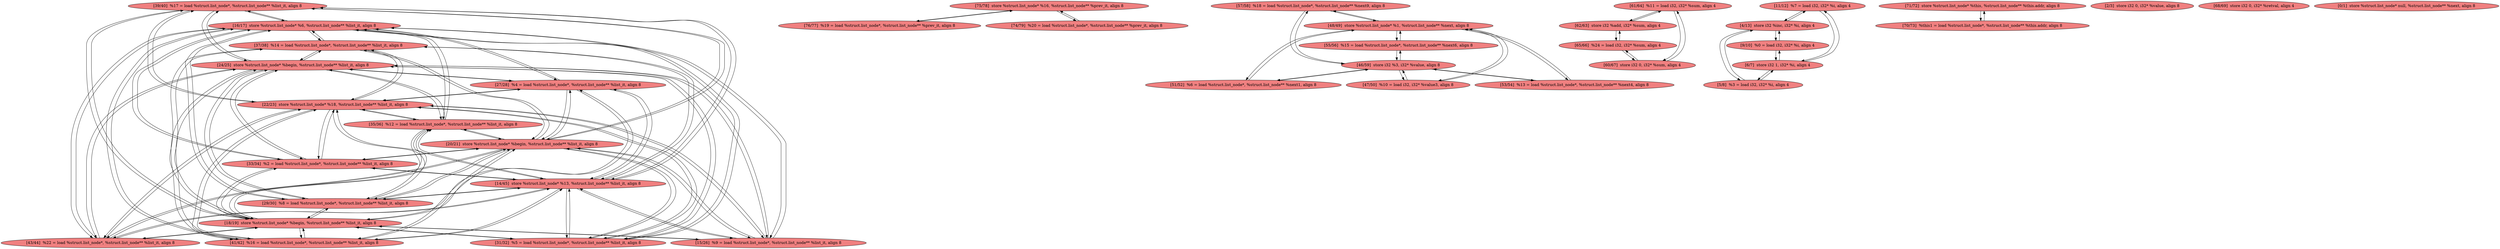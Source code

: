 
digraph G {


node360 [fillcolor=lightcoral,label="[39/40]  %17 = load %struct.list_node*, %struct.list_node** %list_it, align 8",shape=ellipse,style=filled ]
node359 [fillcolor=lightcoral,label="[75/78]  store %struct.list_node* %16, %struct.list_node** %prev_it, align 8",shape=ellipse,style=filled ]
node341 [fillcolor=lightcoral,label="[57/58]  %18 = load %struct.list_node*, %struct.list_node** %next9, align 8",shape=ellipse,style=filled ]
node362 [fillcolor=lightcoral,label="[76/77]  %19 = load %struct.list_node*, %struct.list_node** %prev_it, align 8",shape=ellipse,style=filled ]
node335 [fillcolor=lightcoral,label="[51/52]  %6 = load %struct.list_node*, %struct.list_node** %next1, align 8",shape=ellipse,style=filled ]
node349 [fillcolor=lightcoral,label="[16/17]  store %struct.list_node* %6, %struct.list_node** %list_it, align 8",shape=ellipse,style=filled ]
node334 [fillcolor=lightcoral,label="[18/19]  store %struct.list_node* %begin, %struct.list_node** %list_it, align 8",shape=ellipse,style=filled ]
node332 [fillcolor=lightcoral,label="[61/64]  %11 = load i32, i32* %sum, align 4",shape=ellipse,style=filled ]
node357 [fillcolor=lightcoral,label="[43/44]  %22 = load %struct.list_node*, %struct.list_node** %list_it, align 8",shape=ellipse,style=filled ]
node337 [fillcolor=lightcoral,label="[47/50]  %10 = load i32, i32* %value3, align 8",shape=ellipse,style=filled ]
node333 [fillcolor=lightcoral,label="[11/12]  %7 = load i32, i32* %i, align 4",shape=ellipse,style=filled ]
node345 [fillcolor=lightcoral,label="[15/26]  %9 = load %struct.list_node*, %struct.list_node** %list_it, align 8",shape=ellipse,style=filled ]
node348 [fillcolor=lightcoral,label="[71/72]  store %struct.list_node* %this, %struct.list_node** %this.addr, align 8",shape=ellipse,style=filled ]
node329 [fillcolor=lightcoral,label="[5/8]  %3 = load i32, i32* %i, align 4",shape=ellipse,style=filled ]
node324 [fillcolor=lightcoral,label="[2/3]  store i32 0, i32* %value, align 8",shape=ellipse,style=filled ]
node342 [fillcolor=lightcoral,label="[31/32]  %5 = load %struct.list_node*, %struct.list_node** %list_it, align 8",shape=ellipse,style=filled ]
node346 [fillcolor=lightcoral,label="[9/10]  %0 = load i32, i32* %i, align 4",shape=ellipse,style=filled ]
node338 [fillcolor=lightcoral,label="[68/69]  store i32 0, i32* %retval, align 4",shape=ellipse,style=filled ]
node326 [fillcolor=lightcoral,label="[14/45]  store %struct.list_node* %13, %struct.list_node** %list_it, align 8",shape=ellipse,style=filled ]
node352 [fillcolor=lightcoral,label="[41/42]  %16 = load %struct.list_node*, %struct.list_node** %list_it, align 8",shape=ellipse,style=filled ]
node325 [fillcolor=lightcoral,label="[4/13]  store i32 %inc, i32* %i, align 4",shape=ellipse,style=filled ]
node351 [fillcolor=lightcoral,label="[53/54]  %13 = load %struct.list_node*, %struct.list_node** %next4, align 8",shape=ellipse,style=filled ]
node340 [fillcolor=lightcoral,label="[29/30]  %8 = load %struct.list_node*, %struct.list_node** %list_it, align 8",shape=ellipse,style=filled ]
node355 [fillcolor=lightcoral,label="[55/56]  %15 = load %struct.list_node*, %struct.list_node** %next6, align 8",shape=ellipse,style=filled ]
node336 [fillcolor=lightcoral,label="[48/49]  store %struct.list_node* %1, %struct.list_node** %next, align 8",shape=ellipse,style=filled ]
node323 [fillcolor=lightcoral,label="[0/1]  store %struct.list_node* null, %struct.list_node** %next, align 8",shape=ellipse,style=filled ]
node328 [fillcolor=lightcoral,label="[20/21]  store %struct.list_node* %begin, %struct.list_node** %list_it, align 8",shape=ellipse,style=filled ]
node347 [fillcolor=lightcoral,label="[62/63]  store i32 %add, i32* %sum, align 4",shape=ellipse,style=filled ]
node339 [fillcolor=lightcoral,label="[70/73]  %this1 = load %struct.list_node*, %struct.list_node** %this.addr, align 8",shape=ellipse,style=filled ]
node327 [fillcolor=lightcoral,label="[46/59]  store i32 %3, i32* %value, align 8",shape=ellipse,style=filled ]
node343 [fillcolor=lightcoral,label="[6/7]  store i32 1, i32* %i, align 4",shape=ellipse,style=filled ]
node356 [fillcolor=lightcoral,label="[33/34]  %2 = load %struct.list_node*, %struct.list_node** %list_it, align 8",shape=ellipse,style=filled ]
node331 [fillcolor=lightcoral,label="[60/67]  store i32 0, i32* %sum, align 4",shape=ellipse,style=filled ]
node344 [fillcolor=lightcoral,label="[74/79]  %20 = load %struct.list_node*, %struct.list_node** %prev_it, align 8",shape=ellipse,style=filled ]
node350 [fillcolor=lightcoral,label="[35/36]  %12 = load %struct.list_node*, %struct.list_node** %list_it, align 8",shape=ellipse,style=filled ]
node353 [fillcolor=lightcoral,label="[65/66]  %24 = load i32, i32* %sum, align 4",shape=ellipse,style=filled ]
node361 [fillcolor=lightcoral,label="[22/23]  store %struct.list_node* %18, %struct.list_node** %list_it, align 8",shape=ellipse,style=filled ]
node330 [fillcolor=lightcoral,label="[27/28]  %4 = load %struct.list_node*, %struct.list_node** %list_it, align 8",shape=ellipse,style=filled ]
node354 [fillcolor=lightcoral,label="[37/38]  %14 = load %struct.list_node*, %struct.list_node** %list_it, align 8",shape=ellipse,style=filled ]
node358 [fillcolor=lightcoral,label="[24/25]  store %struct.list_node* %begin, %struct.list_node** %list_it, align 8",shape=ellipse,style=filled ]

node328->node345 [ ]
node345->node328 [ ]
node361->node354 [ ]
node334->node354 [ ]
node357->node328 [ ]
node354->node334 [ ]
node328->node360 [ ]
node350->node326 [ ]
node326->node350 [ ]
node360->node328 [ ]
node333->node325 [ ]
node346->node343 [ ]
node332->node331 [ ]
node343->node346 [ ]
node349->node360 [ ]
node354->node349 [ ]
node345->node349 [ ]
node350->node334 [ ]
node354->node361 [ ]
node342->node358 [ ]
node358->node342 [ ]
node326->node342 [ ]
node326->node354 [ ]
node354->node326 [ ]
node342->node328 [ ]
node341->node327 [ ]
node353->node347 [ ]
node355->node327 [ ]
node327->node351 [ ]
node351->node327 [ ]
node325->node346 [ ]
node340->node328 [ ]
node349->node356 [ ]
node349->node345 [ ]
node360->node326 [ ]
node361->node342 [ ]
node349->node352 [ ]
node333->node343 [ ]
node325->node333 [ ]
node343->node333 [ ]
node343->node329 [ ]
node340->node326 [ ]
node335->node327 [ ]
node342->node361 [ ]
node327->node335 [ ]
node326->node340 [ ]
node340->node349 [ ]
node349->node340 [ ]
node336->node351 [ ]
node351->node336 [ ]
node356->node349 [ ]
node349->node342 [ ]
node360->node349 [ ]
node342->node349 [ ]
node331->node353 [ ]
node334->node340 [ ]
node326->node357 [ ]
node357->node326 [ ]
node330->node334 [ ]
node358->node330 [ ]
node334->node356 [ ]
node330->node361 [ ]
node337->node327 [ ]
node340->node361 [ ]
node326->node345 [ ]
node340->node334 [ ]
node356->node361 [ ]
node336->node337 [ ]
node352->node349 [ ]
node345->node358 [ ]
node356->node334 [ ]
node339->node348 [ ]
node352->node361 [ ]
node345->node361 [ ]
node358->node356 [ ]
node328->node350 [ ]
node361->node330 [ ]
node330->node358 [ ]
node350->node361 [ ]
node327->node341 [ ]
node327->node355 [ ]
node361->node345 [ ]
node357->node361 [ ]
node344->node359 [ ]
node352->node326 [ ]
node341->node336 [ ]
node361->node352 [ ]
node346->node325 [ ]
node334->node357 [ ]
node361->node360 [ ]
node326->node330 [ ]
node329->node343 [ ]
node329->node325 [ ]
node336->node341 [ ]
node361->node340 [ ]
node361->node357 [ ]
node353->node331 [ ]
node335->node336 [ ]
node359->node362 [ ]
node347->node353 [ ]
node352->node358 [ ]
node326->node360 [ ]
node361->node350 [ ]
node358->node345 [ ]
node337->node336 [ ]
node357->node334 [ ]
node358->node360 [ ]
node348->node339 [ ]
node325->node329 [ ]
node331->node332 [ ]
node326->node352 [ ]
node354->node358 [ ]
node328->node357 [ ]
node359->node344 [ ]
node330->node349 [ ]
node334->node342 [ ]
node349->node350 [ ]
node355->node336 [ ]
node328->node340 [ ]
node360->node358 [ ]
node356->node328 [ ]
node362->node359 [ ]
node357->node349 [ ]
node360->node334 [ ]
node361->node356 [ ]
node350->node328 [ ]
node358->node340 [ ]
node358->node352 [ ]
node330->node326 [ ]
node342->node326 [ ]
node328->node342 [ ]
node334->node330 [ ]
node356->node358 [ ]
node349->node357 [ ]
node326->node356 [ ]
node328->node356 [ ]
node345->node334 [ ]
node328->node330 [ ]
node350->node349 [ ]
node352->node328 [ ]
node328->node354 [ ]
node358->node354 [ ]
node336->node355 [ ]
node328->node352 [ ]
node349->node354 [ ]
node360->node361 [ ]
node334->node360 [ ]
node327->node337 [ ]
node336->node335 [ ]
node340->node358 [ ]
node358->node350 [ ]
node350->node358 [ ]
node330->node328 [ ]
node354->node328 [ ]
node347->node332 [ ]
node332->node347 [ ]
node345->node326 [ ]
node357->node358 [ ]
node349->node330 [ ]
node358->node357 [ ]
node342->node334 [ ]
node334->node345 [ ]
node352->node334 [ ]
node356->node326 [ ]
node334->node350 [ ]
node334->node352 [ ]


}
